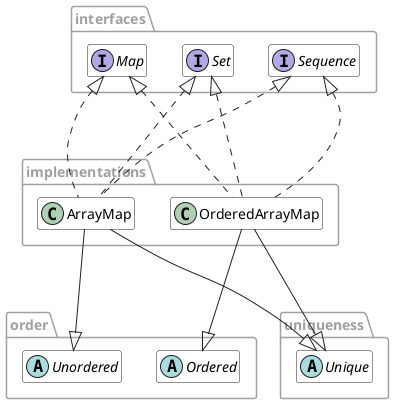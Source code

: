 @startuml linker

' ---- (style) --------------------------------

skinparam shadowing false
skinparam backgroundColor White
skinparam package {
  BorderColor #A0A0A0
  FontColor #A0A0A0
}
skinparam class {
  BackgroundColor White
  ArrowColor #202020
  BorderColor #202020
  FontColor #000000
}
skinparam note {
  BackgroundColor White
  FontColor #606060
  BorderColor #C0C0C0
}
skinparam stereotypeIBackgroundColor Lavender
hide empty members

' ---- (diagram) ------------------------------

package interfaces {
  interface Map
  interface Set
  interface Sequence
}

package implementations {
  class ArrayMap
  class OrderedArrayMap
}

Map <|... ArrayMap
Map <|... OrderedArrayMap
Set <|... ArrayMap
Set <|... OrderedArrayMap
Sequence <|... ArrayMap
Sequence <|... OrderedArrayMap

package order {
  abstract Ordered
  abstract Unordered
}
ArrayMap ---|> Unordered
OrderedArrayMap ---|> Ordered

package uniqueness {
  abstract Unique
}
ArrayMap ---|> Unique
OrderedArrayMap ---|> Unique


@enduml
